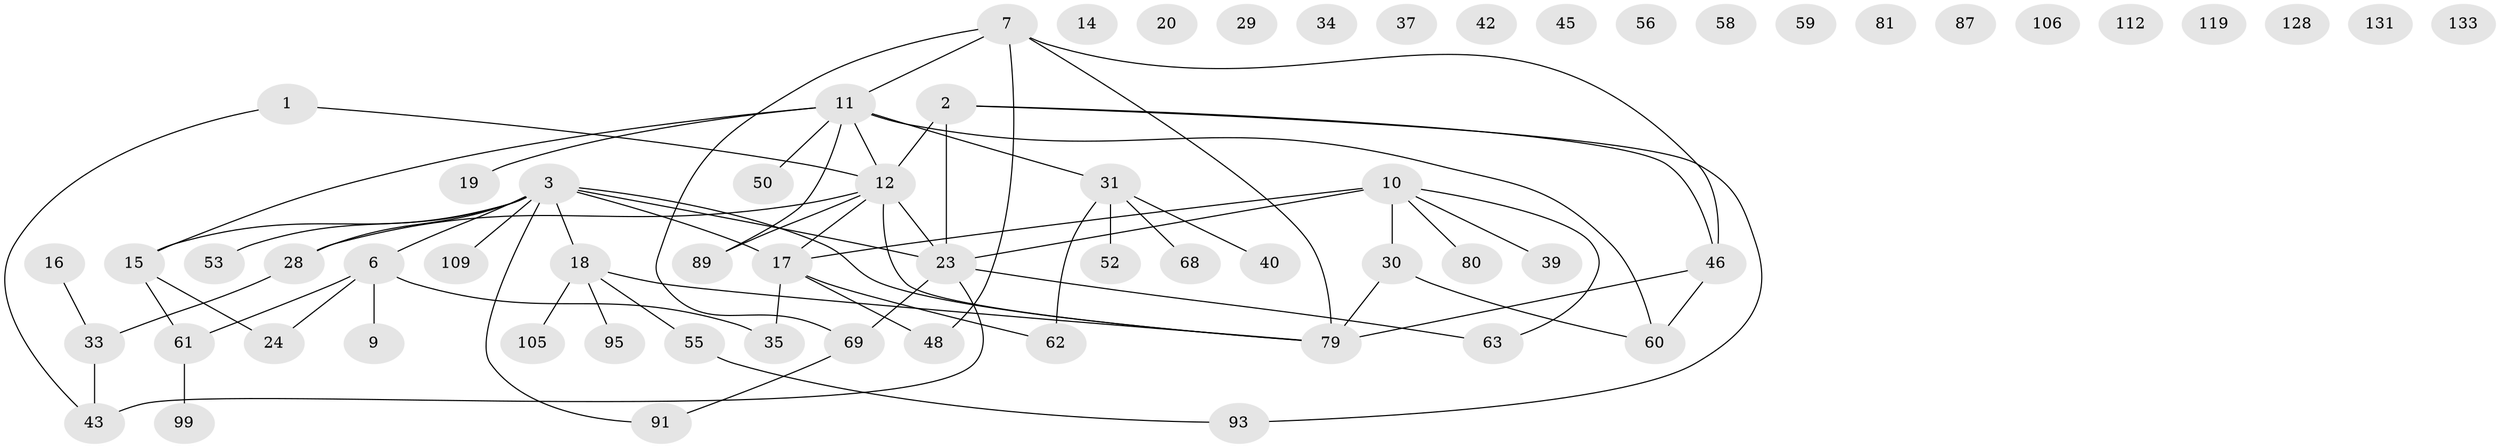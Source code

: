 // original degree distribution, {2: 0.24060150375939848, 3: 0.18045112781954886, 4: 0.12781954887218044, 5: 0.06766917293233082, 1: 0.2556390977443609, 0: 0.12030075187969924, 7: 0.007518796992481203}
// Generated by graph-tools (version 1.1) at 2025/16/03/04/25 18:16:30]
// undirected, 63 vertices, 69 edges
graph export_dot {
graph [start="1"]
  node [color=gray90,style=filled];
  1 [super="+5"];
  2 [super="+4+49"];
  3 [super="+8+108+27"];
  6 [super="+121+22+47"];
  7 [super="+21+73"];
  9 [super="+92"];
  10 [super="+54"];
  11 [super="+86+84"];
  12 [super="+66"];
  14;
  15 [super="+97+72"];
  16;
  17 [super="+85+96+71"];
  18 [super="+25+113"];
  19 [super="+41"];
  20;
  23 [super="+26+110"];
  24;
  28 [super="+67+120"];
  29 [super="+132"];
  30 [super="+77+90"];
  31 [super="+36+38"];
  33 [super="+64"];
  34;
  35 [super="+44"];
  37;
  39;
  40;
  42;
  43 [super="+115"];
  45;
  46 [super="+51"];
  48 [super="+74"];
  50 [super="+70+100"];
  52;
  53;
  55 [super="+118"];
  56;
  58;
  59 [super="+82"];
  60 [super="+65+76"];
  61 [super="+104"];
  62;
  63 [super="+88"];
  68;
  69 [super="+78"];
  79 [super="+101"];
  80 [super="+94"];
  81;
  87;
  89;
  91;
  93;
  95;
  99;
  105;
  106;
  109;
  112;
  119;
  128;
  131;
  133;
  1 -- 12;
  1 -- 43;
  2 -- 12 [weight=2];
  2 -- 23;
  2 -- 93;
  2 -- 46;
  3 -- 23 [weight=2];
  3 -- 53;
  3 -- 91;
  3 -- 79;
  3 -- 6;
  3 -- 28;
  3 -- 109;
  3 -- 17;
  3 -- 18;
  3 -- 15;
  6 -- 61;
  6 -- 24;
  6 -- 9;
  6 -- 35;
  7 -- 46;
  7 -- 79;
  7 -- 69;
  7 -- 11;
  7 -- 48;
  10 -- 80;
  10 -- 17;
  10 -- 23;
  10 -- 39;
  10 -- 30 [weight=2];
  10 -- 63;
  11 -- 31;
  11 -- 15;
  11 -- 89;
  11 -- 50;
  11 -- 60;
  11 -- 12;
  11 -- 19;
  12 -- 79;
  12 -- 17;
  12 -- 23 [weight=2];
  12 -- 89;
  12 -- 28;
  15 -- 24;
  15 -- 61;
  16 -- 33;
  17 -- 35;
  17 -- 62;
  17 -- 48;
  18 -- 55;
  18 -- 79;
  18 -- 105;
  18 -- 95;
  23 -- 43;
  23 -- 63;
  23 -- 69;
  28 -- 33;
  30 -- 79;
  30 -- 60;
  31 -- 40;
  31 -- 62;
  31 -- 52;
  31 -- 68;
  33 -- 43;
  46 -- 79 [weight=2];
  46 -- 60;
  55 -- 93;
  61 -- 99;
  69 -- 91;
}
